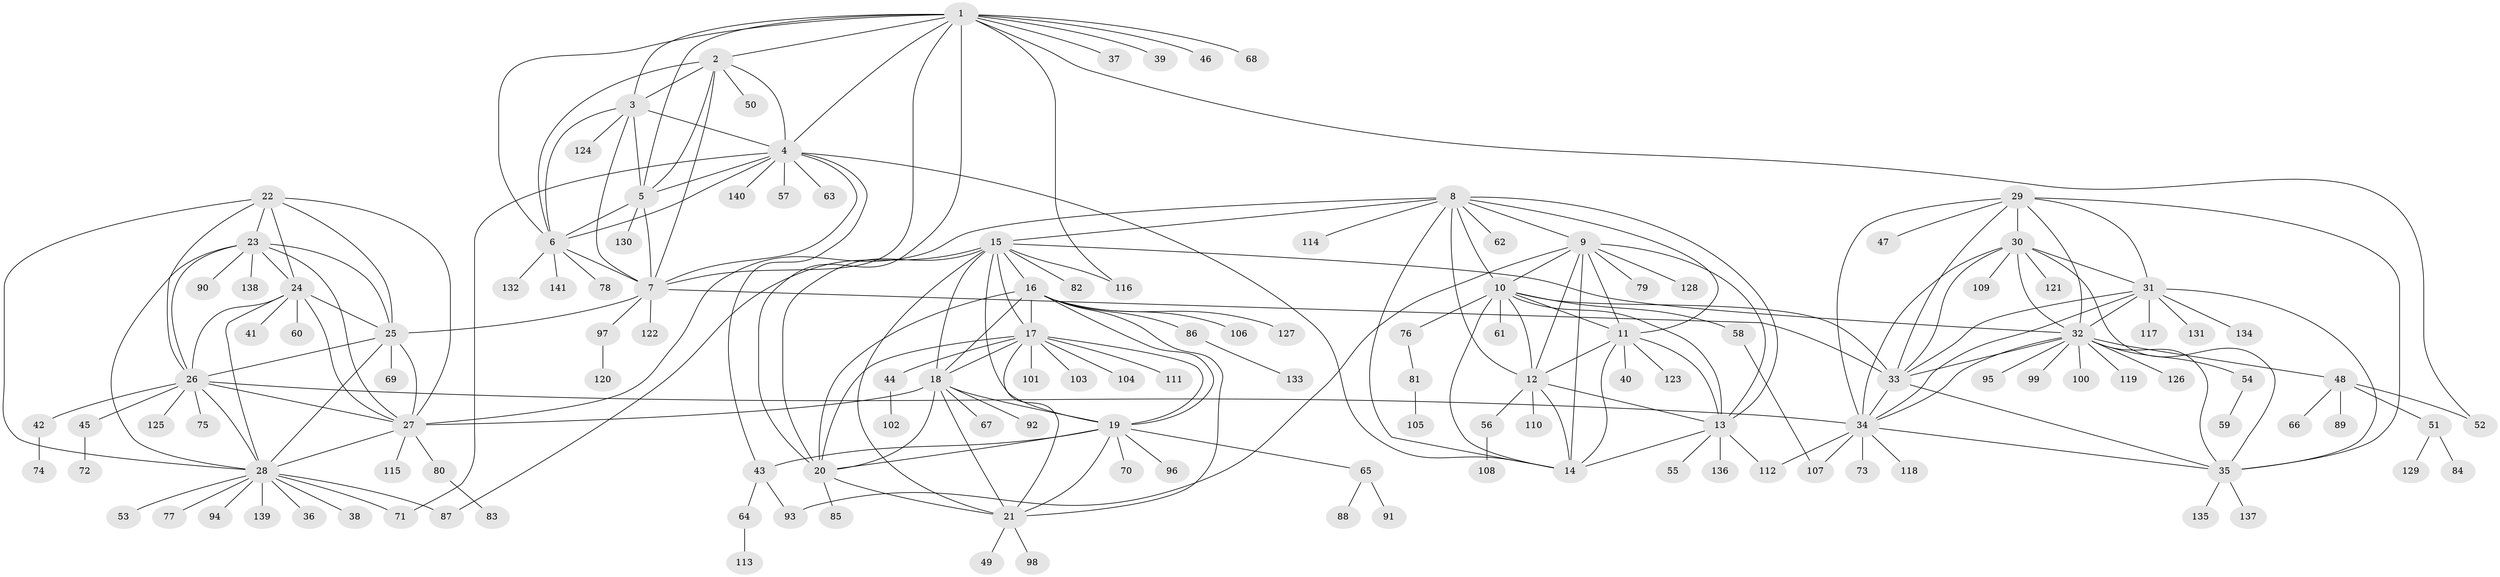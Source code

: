 // Generated by graph-tools (version 1.1) at 2025/15/03/09/25 04:15:51]
// undirected, 141 vertices, 229 edges
graph export_dot {
graph [start="1"]
  node [color=gray90,style=filled];
  1;
  2;
  3;
  4;
  5;
  6;
  7;
  8;
  9;
  10;
  11;
  12;
  13;
  14;
  15;
  16;
  17;
  18;
  19;
  20;
  21;
  22;
  23;
  24;
  25;
  26;
  27;
  28;
  29;
  30;
  31;
  32;
  33;
  34;
  35;
  36;
  37;
  38;
  39;
  40;
  41;
  42;
  43;
  44;
  45;
  46;
  47;
  48;
  49;
  50;
  51;
  52;
  53;
  54;
  55;
  56;
  57;
  58;
  59;
  60;
  61;
  62;
  63;
  64;
  65;
  66;
  67;
  68;
  69;
  70;
  71;
  72;
  73;
  74;
  75;
  76;
  77;
  78;
  79;
  80;
  81;
  82;
  83;
  84;
  85;
  86;
  87;
  88;
  89;
  90;
  91;
  92;
  93;
  94;
  95;
  96;
  97;
  98;
  99;
  100;
  101;
  102;
  103;
  104;
  105;
  106;
  107;
  108;
  109;
  110;
  111;
  112;
  113;
  114;
  115;
  116;
  117;
  118;
  119;
  120;
  121;
  122;
  123;
  124;
  125;
  126;
  127;
  128;
  129;
  130;
  131;
  132;
  133;
  134;
  135;
  136;
  137;
  138;
  139;
  140;
  141;
  1 -- 2;
  1 -- 3;
  1 -- 4;
  1 -- 5;
  1 -- 6;
  1 -- 7;
  1 -- 20;
  1 -- 37;
  1 -- 39;
  1 -- 46;
  1 -- 52;
  1 -- 68;
  1 -- 116;
  2 -- 3;
  2 -- 4;
  2 -- 5;
  2 -- 6;
  2 -- 7;
  2 -- 50;
  3 -- 4;
  3 -- 5;
  3 -- 6;
  3 -- 7;
  3 -- 124;
  4 -- 5;
  4 -- 6;
  4 -- 7;
  4 -- 14;
  4 -- 43;
  4 -- 57;
  4 -- 63;
  4 -- 71;
  4 -- 140;
  5 -- 6;
  5 -- 7;
  5 -- 130;
  6 -- 7;
  6 -- 78;
  6 -- 132;
  6 -- 141;
  7 -- 25;
  7 -- 33;
  7 -- 97;
  7 -- 122;
  8 -- 9;
  8 -- 10;
  8 -- 11;
  8 -- 12;
  8 -- 13;
  8 -- 14;
  8 -- 15;
  8 -- 27;
  8 -- 62;
  8 -- 114;
  9 -- 10;
  9 -- 11;
  9 -- 12;
  9 -- 13;
  9 -- 14;
  9 -- 79;
  9 -- 93;
  9 -- 128;
  10 -- 11;
  10 -- 12;
  10 -- 13;
  10 -- 14;
  10 -- 33;
  10 -- 58;
  10 -- 61;
  10 -- 76;
  11 -- 12;
  11 -- 13;
  11 -- 14;
  11 -- 40;
  11 -- 123;
  12 -- 13;
  12 -- 14;
  12 -- 56;
  12 -- 110;
  13 -- 14;
  13 -- 55;
  13 -- 112;
  13 -- 136;
  15 -- 16;
  15 -- 17;
  15 -- 18;
  15 -- 19;
  15 -- 20;
  15 -- 21;
  15 -- 32;
  15 -- 82;
  15 -- 87;
  15 -- 116;
  16 -- 17;
  16 -- 18;
  16 -- 19;
  16 -- 20;
  16 -- 21;
  16 -- 86;
  16 -- 106;
  16 -- 127;
  17 -- 18;
  17 -- 19;
  17 -- 20;
  17 -- 21;
  17 -- 44;
  17 -- 101;
  17 -- 103;
  17 -- 104;
  17 -- 111;
  18 -- 19;
  18 -- 20;
  18 -- 21;
  18 -- 27;
  18 -- 67;
  18 -- 92;
  19 -- 20;
  19 -- 21;
  19 -- 43;
  19 -- 65;
  19 -- 70;
  19 -- 96;
  20 -- 21;
  20 -- 85;
  21 -- 49;
  21 -- 98;
  22 -- 23;
  22 -- 24;
  22 -- 25;
  22 -- 26;
  22 -- 27;
  22 -- 28;
  23 -- 24;
  23 -- 25;
  23 -- 26;
  23 -- 27;
  23 -- 28;
  23 -- 90;
  23 -- 138;
  24 -- 25;
  24 -- 26;
  24 -- 27;
  24 -- 28;
  24 -- 41;
  24 -- 60;
  25 -- 26;
  25 -- 27;
  25 -- 28;
  25 -- 69;
  26 -- 27;
  26 -- 28;
  26 -- 34;
  26 -- 42;
  26 -- 45;
  26 -- 75;
  26 -- 125;
  27 -- 28;
  27 -- 80;
  27 -- 115;
  28 -- 36;
  28 -- 38;
  28 -- 53;
  28 -- 71;
  28 -- 77;
  28 -- 87;
  28 -- 94;
  28 -- 139;
  29 -- 30;
  29 -- 31;
  29 -- 32;
  29 -- 33;
  29 -- 34;
  29 -- 35;
  29 -- 47;
  30 -- 31;
  30 -- 32;
  30 -- 33;
  30 -- 34;
  30 -- 35;
  30 -- 109;
  30 -- 121;
  31 -- 32;
  31 -- 33;
  31 -- 34;
  31 -- 35;
  31 -- 117;
  31 -- 131;
  31 -- 134;
  32 -- 33;
  32 -- 34;
  32 -- 35;
  32 -- 48;
  32 -- 54;
  32 -- 95;
  32 -- 99;
  32 -- 100;
  32 -- 119;
  32 -- 126;
  33 -- 34;
  33 -- 35;
  34 -- 35;
  34 -- 73;
  34 -- 107;
  34 -- 112;
  34 -- 118;
  35 -- 135;
  35 -- 137;
  42 -- 74;
  43 -- 64;
  43 -- 93;
  44 -- 102;
  45 -- 72;
  48 -- 51;
  48 -- 52;
  48 -- 66;
  48 -- 89;
  51 -- 84;
  51 -- 129;
  54 -- 59;
  56 -- 108;
  58 -- 107;
  64 -- 113;
  65 -- 88;
  65 -- 91;
  76 -- 81;
  80 -- 83;
  81 -- 105;
  86 -- 133;
  97 -- 120;
}
